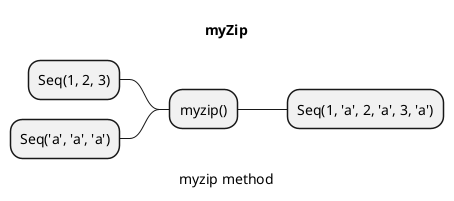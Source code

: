 @startmindmap

caption myzip method
title myZip


* myzip()

** Seq(1, 'a', 2, 'a', 3, 'a')
-- Seq(1, 2, 3)
-- Seq('a', 'a', 'a')

@endmindmap
